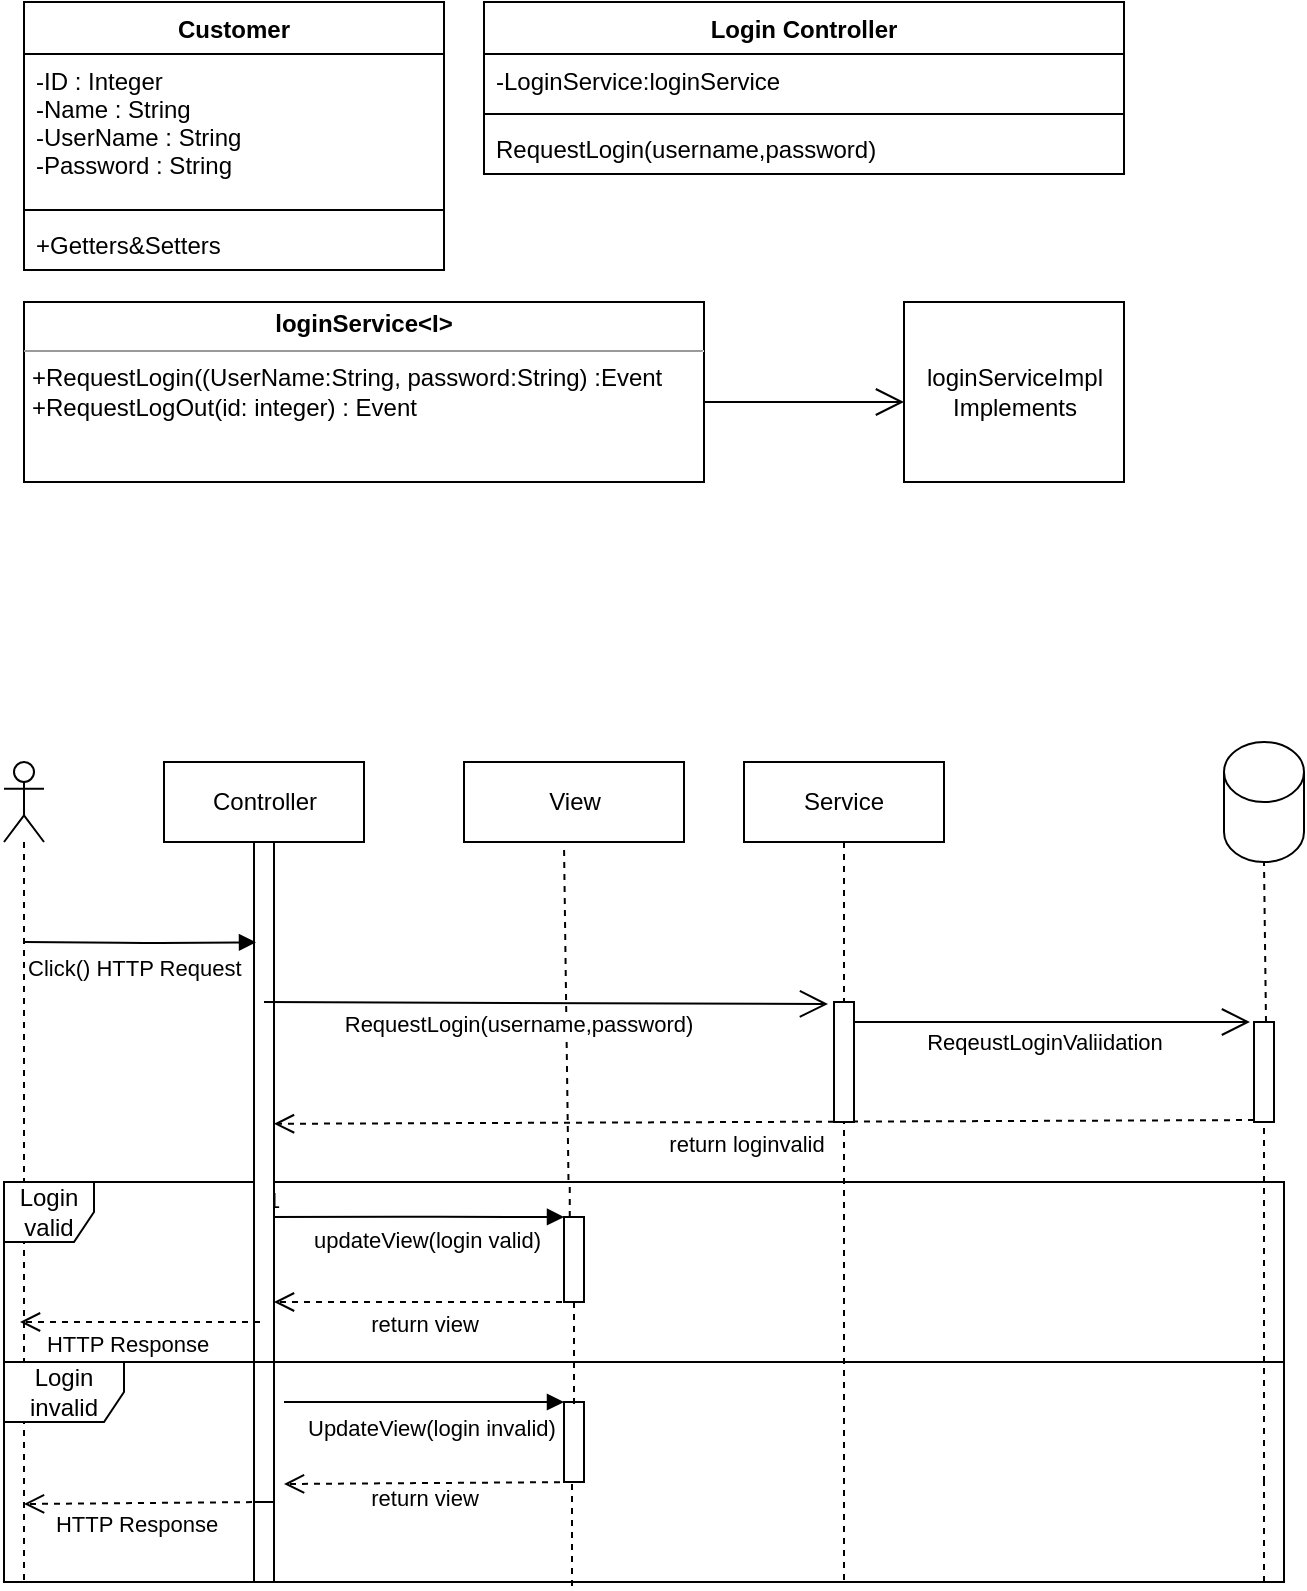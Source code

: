 <mxfile version="13.7.4" type="device"><diagram id="v3C0NYP-SylKIQT4VyvB" name="Page-1"><mxGraphModel dx="1422" dy="745" grid="1" gridSize="10" guides="1" tooltips="1" connect="1" arrows="1" fold="1" page="1" pageScale="1" pageWidth="827" pageHeight="1169" math="0" shadow="0"><root><mxCell id="0"/><mxCell id="1" parent="0"/><mxCell id="NtJFlRK_EcfmbtLGtmVz-1" value="" style="shape=umlLifeline;participant=umlActor;perimeter=lifelinePerimeter;whiteSpace=wrap;html=1;container=1;collapsible=0;recursiveResize=0;verticalAlign=top;spacingTop=36;outlineConnect=0;" vertex="1" parent="1"><mxGeometry x="70" y="410" width="20" height="410" as="geometry"/></mxCell><mxCell id="NtJFlRK_EcfmbtLGtmVz-6" value="Service" style="shape=umlLifeline;perimeter=lifelinePerimeter;whiteSpace=wrap;html=1;container=1;collapsible=0;recursiveResize=0;outlineConnect=0;" vertex="1" parent="1"><mxGeometry x="440" y="410" width="100" height="410" as="geometry"/></mxCell><mxCell id="NtJFlRK_EcfmbtLGtmVz-8" value="" style="shape=cylinder3;whiteSpace=wrap;html=1;boundedLbl=1;backgroundOutline=1;size=15;" vertex="1" parent="1"><mxGeometry x="680" y="400" width="40" height="60" as="geometry"/></mxCell><mxCell id="NtJFlRK_EcfmbtLGtmVz-14" value="return loginvalid" style="html=1;verticalAlign=bottom;endArrow=open;dashed=1;endSize=8;exitX=0.6;exitY=0.98;exitDx=0;exitDy=0;exitPerimeter=0;entryX=1;entryY=0.427;entryDx=0;entryDy=0;entryPerimeter=0;" edge="1" parent="1" source="NtJFlRK_EcfmbtLGtmVz-27" target="NtJFlRK_EcfmbtLGtmVz-32"><mxGeometry x="0.05" y="20" relative="1" as="geometry"><mxPoint x="680" y="590" as="sourcePoint"/><mxPoint x="600" y="590" as="targetPoint"/><mxPoint as="offset"/></mxGeometry></mxCell><mxCell id="NtJFlRK_EcfmbtLGtmVz-15" value="Login valid" style="shape=umlFrame;whiteSpace=wrap;html=1;width=45;height=30;" vertex="1" parent="1"><mxGeometry x="70" y="620" width="640" height="90" as="geometry"/></mxCell><mxCell id="NtJFlRK_EcfmbtLGtmVz-21" value="updateView(login valid)" style="endArrow=block;endFill=1;html=1;edgeStyle=orthogonalEdgeStyle;align=left;verticalAlign=top;exitX=0.5;exitY=0.568;exitDx=0;exitDy=0;exitPerimeter=0;" edge="1" parent="1" source="NtJFlRK_EcfmbtLGtmVz-32"><mxGeometry x="0.034" y="-55" relative="1" as="geometry"><mxPoint x="210" y="637.5" as="sourcePoint"/><mxPoint x="350" y="637.5" as="targetPoint"/><mxPoint x="-55" y="-57" as="offset"/></mxGeometry></mxCell><mxCell id="NtJFlRK_EcfmbtLGtmVz-22" value="1" style="edgeLabel;resizable=0;html=1;align=left;verticalAlign=bottom;" connectable="0" vertex="1" parent="NtJFlRK_EcfmbtLGtmVz-21"><mxGeometry x="-1" relative="1" as="geometry"/></mxCell><mxCell id="NtJFlRK_EcfmbtLGtmVz-23" value="" style="html=1;points=[];perimeter=orthogonalPerimeter;" vertex="1" parent="1"><mxGeometry x="350" y="637.5" width="10" height="42.5" as="geometry"/></mxCell><mxCell id="NtJFlRK_EcfmbtLGtmVz-27" value="" style="html=1;points=[];perimeter=orthogonalPerimeter;" vertex="1" parent="1"><mxGeometry x="695" y="540" width="10" height="50" as="geometry"/></mxCell><mxCell id="NtJFlRK_EcfmbtLGtmVz-28" value="" style="endArrow=none;dashed=1;html=1;entryX=0.5;entryY=1;entryDx=0;entryDy=0;entryPerimeter=0;exitX=0.6;exitY=0;exitDx=0;exitDy=0;exitPerimeter=0;" edge="1" parent="1" source="NtJFlRK_EcfmbtLGtmVz-27" target="NtJFlRK_EcfmbtLGtmVz-8"><mxGeometry width="50" height="50" relative="1" as="geometry"><mxPoint x="670" y="510" as="sourcePoint"/><mxPoint x="720" y="460" as="targetPoint"/></mxGeometry></mxCell><mxCell id="NtJFlRK_EcfmbtLGtmVz-29" value="" style="endArrow=none;dashed=1;html=1;entryX=0.5;entryY=1;entryDx=0;entryDy=0;entryPerimeter=0;" edge="1" parent="1" target="NtJFlRK_EcfmbtLGtmVz-27"><mxGeometry width="50" height="50" relative="1" as="geometry"><mxPoint x="700" y="770" as="sourcePoint"/><mxPoint x="730" y="720" as="targetPoint"/><Array as="points"><mxPoint x="700" y="680"/></Array></mxGeometry></mxCell><mxCell id="NtJFlRK_EcfmbtLGtmVz-30" value="View" style="html=1;" vertex="1" parent="1"><mxGeometry x="300" y="410" width="110" height="40" as="geometry"/></mxCell><mxCell id="NtJFlRK_EcfmbtLGtmVz-31" value="Controller" style="html=1;" vertex="1" parent="1"><mxGeometry x="150" y="410" width="100" height="40" as="geometry"/></mxCell><mxCell id="NtJFlRK_EcfmbtLGtmVz-32" value="" style="html=1;points=[];perimeter=orthogonalPerimeter;" vertex="1" parent="1"><mxGeometry x="195" y="450" width="10" height="330" as="geometry"/></mxCell><mxCell id="NtJFlRK_EcfmbtLGtmVz-4" value="Click() HTTP Request" style="endArrow=block;endFill=1;html=1;edgeStyle=orthogonalEdgeStyle;align=left;verticalAlign=top;entryX=0.1;entryY=0.152;entryDx=0;entryDy=0;entryPerimeter=0;" edge="1" parent="1" target="NtJFlRK_EcfmbtLGtmVz-32"><mxGeometry x="-1" relative="1" as="geometry"><mxPoint x="80" y="500" as="sourcePoint"/><mxPoint x="190" y="500" as="targetPoint"/></mxGeometry></mxCell><mxCell id="NtJFlRK_EcfmbtLGtmVz-36" value="return view" style="html=1;verticalAlign=bottom;endArrow=open;dashed=1;endSize=8;" edge="1" parent="1"><mxGeometry y="20" relative="1" as="geometry"><mxPoint x="355" y="680" as="sourcePoint"/><mxPoint x="205" y="680" as="targetPoint"/><mxPoint as="offset"/></mxGeometry></mxCell><mxCell id="NtJFlRK_EcfmbtLGtmVz-37" value="&amp;nbsp;HTTP Response" style="html=1;verticalAlign=bottom;endArrow=open;dashed=1;endSize=8;" edge="1" parent="1"><mxGeometry x="0.133" y="20" relative="1" as="geometry"><mxPoint x="198" y="690" as="sourcePoint"/><mxPoint x="78" y="690" as="targetPoint"/><mxPoint as="offset"/></mxGeometry></mxCell><mxCell id="NtJFlRK_EcfmbtLGtmVz-45" value="Login invalid" style="shape=umlFrame;whiteSpace=wrap;html=1;" vertex="1" parent="1"><mxGeometry x="70" y="710" width="640" height="110" as="geometry"/></mxCell><mxCell id="NtJFlRK_EcfmbtLGtmVz-47" value="UpdateView(login invalid)" style="endArrow=block;endFill=1;html=1;edgeStyle=orthogonalEdgeStyle;align=left;verticalAlign=top;" edge="1" parent="1"><mxGeometry x="-0.857" relative="1" as="geometry"><mxPoint x="210" y="730" as="sourcePoint"/><mxPoint x="350" y="730" as="targetPoint"/><mxPoint as="offset"/></mxGeometry></mxCell><mxCell id="NtJFlRK_EcfmbtLGtmVz-49" value="" style="html=1;points=[];perimeter=orthogonalPerimeter;" vertex="1" parent="1"><mxGeometry x="350" y="730" width="10" height="40" as="geometry"/></mxCell><mxCell id="NtJFlRK_EcfmbtLGtmVz-52" value="return view" style="html=1;verticalAlign=bottom;endArrow=open;dashed=1;endSize=8;" edge="1" parent="1"><mxGeometry x="0.067" y="16" relative="1" as="geometry"><mxPoint x="360" y="770" as="sourcePoint"/><mxPoint x="210" y="771" as="targetPoint"/><mxPoint as="offset"/></mxGeometry></mxCell><mxCell id="NtJFlRK_EcfmbtLGtmVz-54" value="" style="endArrow=none;dashed=1;html=1;exitX=0.441;exitY=-0.011;exitDx=0;exitDy=0;exitPerimeter=0;" edge="1" parent="1" source="NtJFlRK_EcfmbtLGtmVz-15"><mxGeometry width="50" height="50" relative="1" as="geometry"><mxPoint x="343" y="540" as="sourcePoint"/><mxPoint x="350" y="451" as="targetPoint"/></mxGeometry></mxCell><mxCell id="NtJFlRK_EcfmbtLGtmVz-58" value="" style="endArrow=none;dashed=1;html=1;" edge="1" parent="1"><mxGeometry width="50" height="50" relative="1" as="geometry"><mxPoint x="700" y="820" as="sourcePoint"/><mxPoint x="700" y="770" as="targetPoint"/></mxGeometry></mxCell><mxCell id="NtJFlRK_EcfmbtLGtmVz-85" value="Customer" style="swimlane;fontStyle=1;align=center;verticalAlign=top;childLayout=stackLayout;horizontal=1;startSize=26;horizontalStack=0;resizeParent=1;resizeParentMax=0;resizeLast=0;collapsible=1;marginBottom=0;" vertex="1" parent="1"><mxGeometry x="80" y="30" width="210" height="134" as="geometry"/></mxCell><mxCell id="NtJFlRK_EcfmbtLGtmVz-86" value="-ID : Integer&#10;-Name : String&#10;-UserName : String&#10;-Password : String&#10;&#10;&#10;&#10;&#10;&#10;&#10;&#10;&#10;" style="text;strokeColor=none;fillColor=none;align=left;verticalAlign=top;spacingLeft=4;spacingRight=4;overflow=hidden;rotatable=0;points=[[0,0.5],[1,0.5]];portConstraint=eastwest;" vertex="1" parent="NtJFlRK_EcfmbtLGtmVz-85"><mxGeometry y="26" width="210" height="74" as="geometry"/></mxCell><mxCell id="NtJFlRK_EcfmbtLGtmVz-87" value="" style="line;strokeWidth=1;fillColor=none;align=left;verticalAlign=middle;spacingTop=-1;spacingLeft=3;spacingRight=3;rotatable=0;labelPosition=right;points=[];portConstraint=eastwest;" vertex="1" parent="NtJFlRK_EcfmbtLGtmVz-85"><mxGeometry y="100" width="210" height="8" as="geometry"/></mxCell><mxCell id="NtJFlRK_EcfmbtLGtmVz-88" value="+Getters&amp;Setters" style="text;strokeColor=none;fillColor=none;align=left;verticalAlign=top;spacingLeft=4;spacingRight=4;overflow=hidden;rotatable=0;points=[[0,0.5],[1,0.5]];portConstraint=eastwest;" vertex="1" parent="NtJFlRK_EcfmbtLGtmVz-85"><mxGeometry y="108" width="210" height="26" as="geometry"/></mxCell><mxCell id="NtJFlRK_EcfmbtLGtmVz-71" value="Login Controller" style="swimlane;fontStyle=1;align=center;verticalAlign=top;childLayout=stackLayout;horizontal=1;startSize=26;horizontalStack=0;resizeParent=1;resizeParentMax=0;resizeLast=0;collapsible=1;marginBottom=0;" vertex="1" parent="1"><mxGeometry x="310" y="30" width="320" height="86" as="geometry"/></mxCell><mxCell id="NtJFlRK_EcfmbtLGtmVz-72" value="-LoginService:loginService" style="text;strokeColor=none;fillColor=none;align=left;verticalAlign=top;spacingLeft=4;spacingRight=4;overflow=hidden;rotatable=0;points=[[0,0.5],[1,0.5]];portConstraint=eastwest;" vertex="1" parent="NtJFlRK_EcfmbtLGtmVz-71"><mxGeometry y="26" width="320" height="26" as="geometry"/></mxCell><mxCell id="NtJFlRK_EcfmbtLGtmVz-73" value="" style="line;strokeWidth=1;fillColor=none;align=left;verticalAlign=middle;spacingTop=-1;spacingLeft=3;spacingRight=3;rotatable=0;labelPosition=right;points=[];portConstraint=eastwest;" vertex="1" parent="NtJFlRK_EcfmbtLGtmVz-71"><mxGeometry y="52" width="320" height="8" as="geometry"/></mxCell><mxCell id="NtJFlRK_EcfmbtLGtmVz-74" value="RequestLogin(username,password)" style="text;strokeColor=none;fillColor=none;align=left;verticalAlign=top;spacingLeft=4;spacingRight=4;overflow=hidden;rotatable=0;points=[[0,0.5],[1,0.5]];portConstraint=eastwest;" vertex="1" parent="NtJFlRK_EcfmbtLGtmVz-71"><mxGeometry y="60" width="320" height="26" as="geometry"/></mxCell><mxCell id="NtJFlRK_EcfmbtLGtmVz-59" value="" style="html=1;points=[];perimeter=orthogonalPerimeter;" vertex="1" parent="1"><mxGeometry x="195" y="780" width="10" height="40" as="geometry"/></mxCell><mxCell id="NtJFlRK_EcfmbtLGtmVz-60" value="HTTP Response" style="html=1;verticalAlign=bottom;endArrow=open;dashed=1;endSize=8;" edge="1" parent="1"><mxGeometry x="0.069" y="19" relative="1" as="geometry"><mxPoint x="200" y="780" as="sourcePoint"/><mxPoint x="80" y="781" as="targetPoint"/><mxPoint as="offset"/></mxGeometry></mxCell><mxCell id="NtJFlRK_EcfmbtLGtmVz-61" value="" style="endArrow=none;dashed=1;html=1;entryX=0.4;entryY=1.025;entryDx=0;entryDy=0;entryPerimeter=0;" edge="1" parent="1" target="NtJFlRK_EcfmbtLGtmVz-49"><mxGeometry width="50" height="50" relative="1" as="geometry"><mxPoint x="354" y="822" as="sourcePoint"/><mxPoint x="350" y="770" as="targetPoint"/></mxGeometry></mxCell><mxCell id="NtJFlRK_EcfmbtLGtmVz-62" value="" style="endArrow=none;dashed=1;html=1;exitX=0.5;exitY=0.025;exitDx=0;exitDy=0;exitPerimeter=0;" edge="1" parent="1" source="NtJFlRK_EcfmbtLGtmVz-49"><mxGeometry width="50" height="50" relative="1" as="geometry"><mxPoint x="330" y="730" as="sourcePoint"/><mxPoint x="355" y="680" as="targetPoint"/></mxGeometry></mxCell><mxCell id="NtJFlRK_EcfmbtLGtmVz-64" value="" style="endArrow=none;dashed=1;html=1;entryX=0.442;entryY=0.011;entryDx=0;entryDy=0;entryPerimeter=0;" edge="1" parent="1" source="NtJFlRK_EcfmbtLGtmVz-23" target="NtJFlRK_EcfmbtLGtmVz-15"><mxGeometry width="50" height="50" relative="1" as="geometry"><mxPoint x="330" y="670" as="sourcePoint"/><mxPoint x="380" y="620" as="targetPoint"/></mxGeometry></mxCell><mxCell id="NtJFlRK_EcfmbtLGtmVz-76" value="loginServiceImpl&lt;br&gt;Implements" style="html=1;" vertex="1" parent="1"><mxGeometry x="520" y="180" width="110" height="90" as="geometry"/></mxCell><mxCell id="NtJFlRK_EcfmbtLGtmVz-77" value="1" style="endArrow=open;html=1;endSize=12;startArrow=diamondThin;startSize=14;startFill=0;edgeStyle=orthogonalEdgeStyle;align=left;verticalAlign=bottom;" edge="1" parent="1"><mxGeometry x="-1" y="3" relative="1" as="geometry"><mxPoint x="400" y="230" as="sourcePoint"/><mxPoint x="520" y="230" as="targetPoint"/></mxGeometry></mxCell><mxCell id="NtJFlRK_EcfmbtLGtmVz-78" value="" style="endArrow=open;endFill=1;endSize=12;html=1;entryX=-0.3;entryY=0.017;entryDx=0;entryDy=0;entryPerimeter=0;" edge="1" parent="1" target="NtJFlRK_EcfmbtLGtmVz-94"><mxGeometry width="160" relative="1" as="geometry"><mxPoint x="200" y="530" as="sourcePoint"/><mxPoint x="360" y="530" as="targetPoint"/></mxGeometry></mxCell><mxCell id="NtJFlRK_EcfmbtLGtmVz-79" value="&lt;span style=&quot;text-align: left&quot;&gt;RequestLogin(username,password)&lt;/span&gt;" style="edgeLabel;html=1;align=center;verticalAlign=middle;resizable=0;points=[];" vertex="1" connectable="0" parent="NtJFlRK_EcfmbtLGtmVz-78"><mxGeometry x="-0.157" relative="1" as="geometry"><mxPoint x="8" y="10" as="offset"/></mxGeometry></mxCell><mxCell id="NtJFlRK_EcfmbtLGtmVz-80" value="ReqeustLoginValiidation" style="endArrow=open;endFill=1;endSize=12;html=1;" edge="1" parent="1"><mxGeometry x="-0.03" y="-10" width="160" relative="1" as="geometry"><mxPoint x="493" y="540" as="sourcePoint"/><mxPoint x="693" y="540" as="targetPoint"/><mxPoint as="offset"/></mxGeometry></mxCell><mxCell id="NtJFlRK_EcfmbtLGtmVz-75" value="&lt;p style=&quot;margin: 0px ; margin-top: 4px ; text-align: center&quot;&gt;&lt;b&gt;loginService&amp;lt;I&amp;gt;&lt;/b&gt;&lt;/p&gt;&lt;hr size=&quot;1&quot;&gt;&lt;p style=&quot;margin: 0px ; margin-left: 4px&quot;&gt;&lt;/p&gt;&lt;p style=&quot;margin: 0px ; margin-left: 4px&quot;&gt;+RequestLogin((UserName:String, password:String) :Event&amp;nbsp; &amp;nbsp; &amp;nbsp; &amp;nbsp; &amp;nbsp; &amp;nbsp; &amp;nbsp; &amp;nbsp; &amp;nbsp; &amp;nbsp; &amp;nbsp; &amp;nbsp; &amp;nbsp; &amp;nbsp; &amp;nbsp; &amp;nbsp; &amp;nbsp; &amp;nbsp; &amp;nbsp; &amp;nbsp; &amp;nbsp; &amp;nbsp; &amp;nbsp;&amp;nbsp;&lt;/p&gt;&lt;p style=&quot;margin: 0px ; margin-left: 4px&quot;&gt;+RequestLogOut(id: integer) : Event&lt;/p&gt;" style="verticalAlign=top;align=left;overflow=fill;fontSize=12;fontFamily=Helvetica;html=1;" vertex="1" parent="1"><mxGeometry x="80" y="180" width="340" height="90" as="geometry"/></mxCell><mxCell id="NtJFlRK_EcfmbtLGtmVz-94" value="" style="html=1;points=[];perimeter=orthogonalPerimeter;" vertex="1" parent="1"><mxGeometry x="485" y="530" width="10" height="60" as="geometry"/></mxCell></root></mxGraphModel></diagram></mxfile>